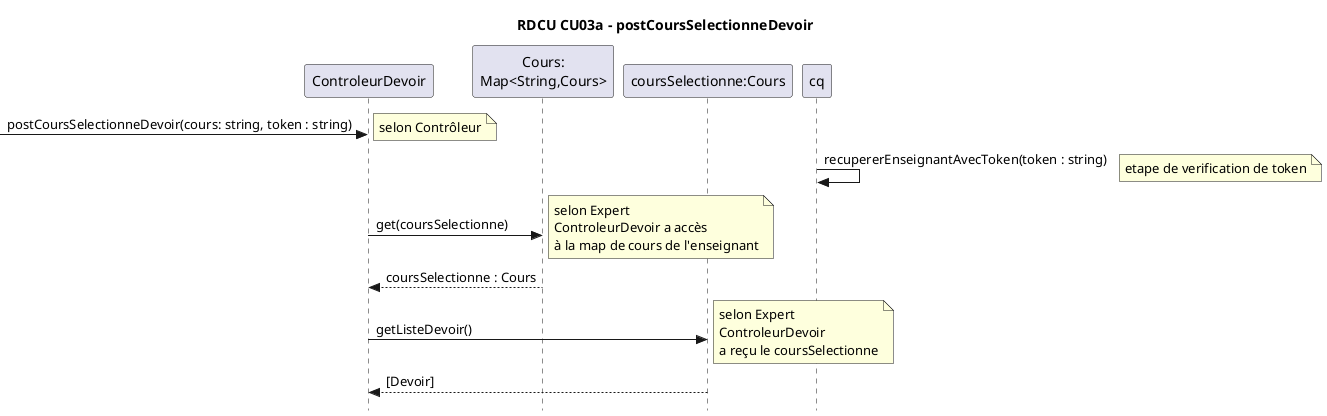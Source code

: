 @startuml RDCU CU03a
skinparam style strictuml
hide empty members
title RDCU CU03a - postCoursSelectionneDevoir

participant "ControleurDevoir" as cd
participant "Cours:\nMap<String,Cours>" as sc
participant "coursSelectionne:Cours" as c

->cd : postCoursSelectionneDevoir(cours: string, token : string)
note right : selon Contrôleur
cq->cq : recupererEnseignantAvecToken(token : string)
note right : etape de verification de token
cd->sc : get(coursSelectionne)
note right : selon Expert\nControleurDevoir a accès\nà la map de cours de l'enseignant
sc-->cd : coursSelectionne : Cours
cd->c : getListeDevoir()
note right : selon Expert\nControleurDevoir\na reçu le coursSelectionne
c-->cd : [Devoir]
@enduml